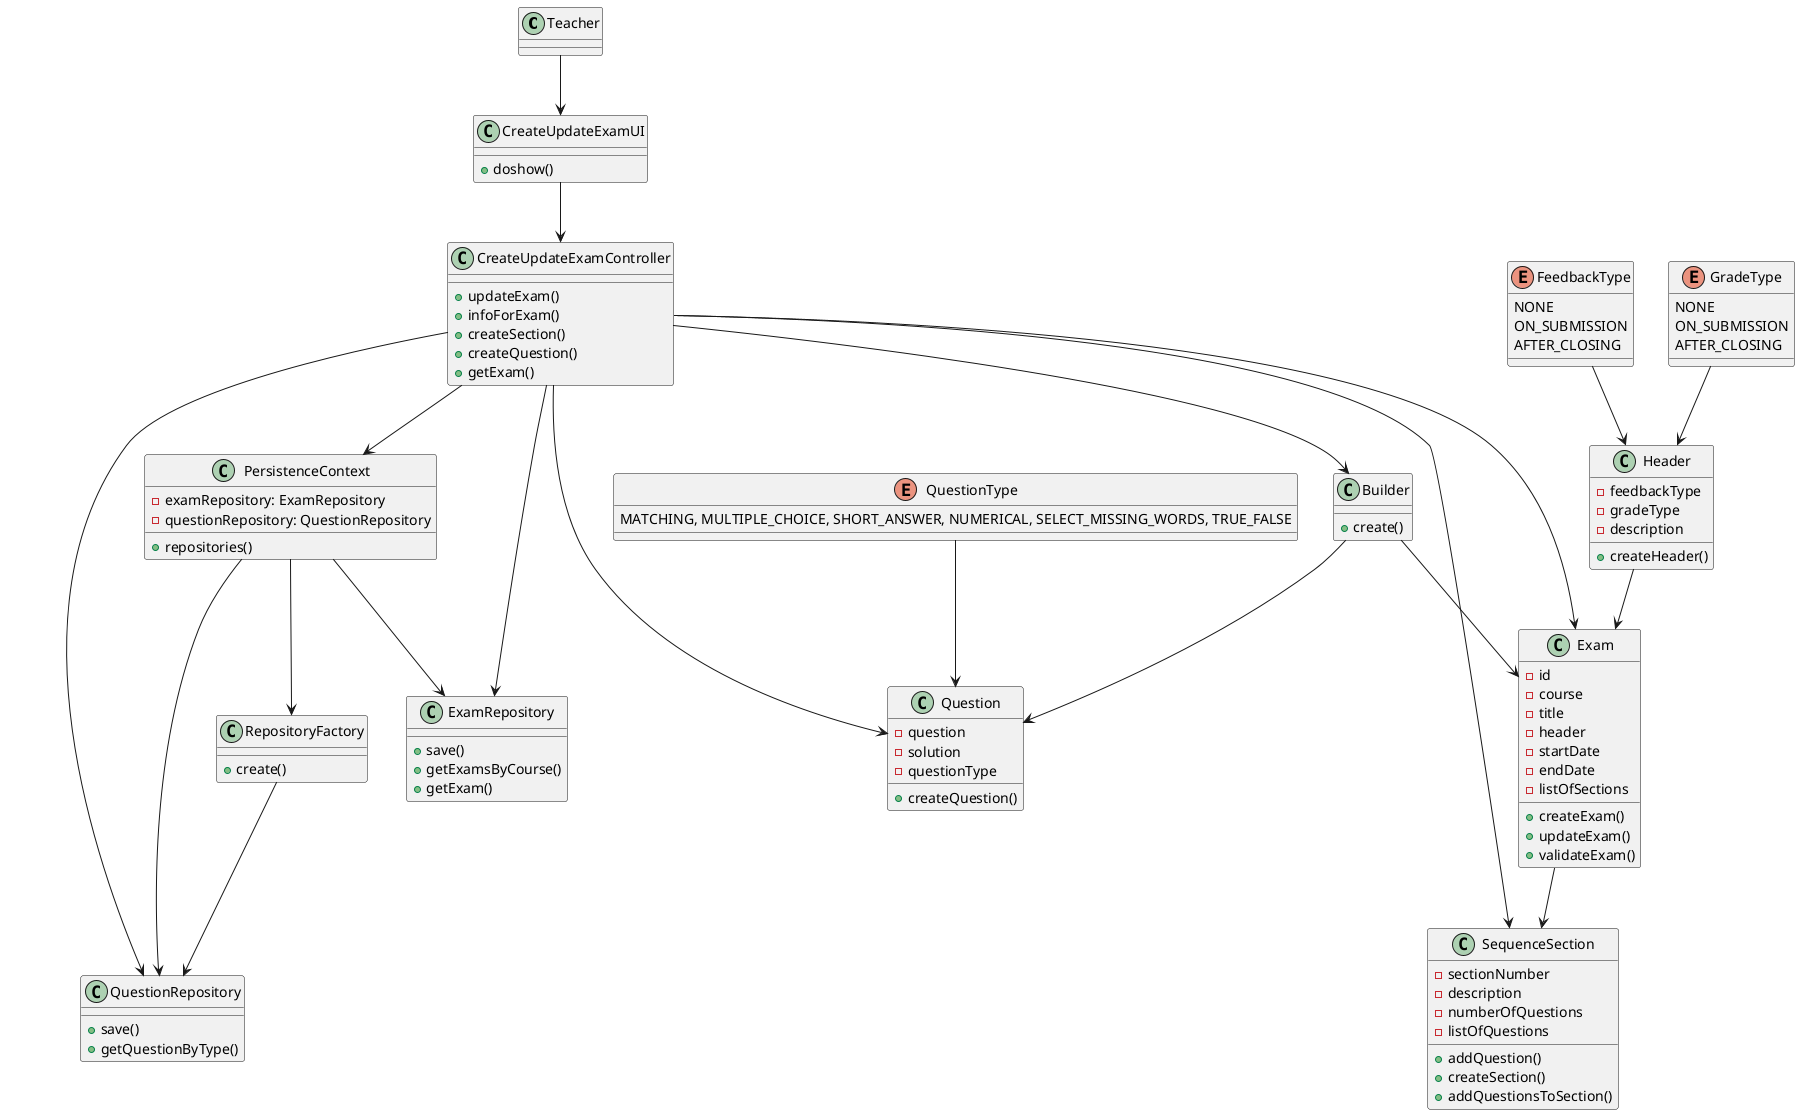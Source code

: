 @startuml

class Teacher
class CreateUpdateExamUI {
    +doshow()
}
class CreateUpdateExamController {
    +updateExam()
    +infoForExam()
    +createSection()
    +createQuestion()
    +getExam()
}
class PersistenceContext {
    -examRepository: ExamRepository
    -questionRepository: QuestionRepository
    +repositories()
}
class RepositoryFactory {
    +create()
}
class Header {
    -feedbackType
    -gradeType
    -description
    +createHeader()
}
enum FeedbackType {
  NONE
  ON_SUBMISSION
  AFTER_CLOSING
}

enum GradeType {
  NONE
  ON_SUBMISSION
  AFTER_CLOSING
}

enum QuestionType {
  MATCHING, MULTIPLE_CHOICE, SHORT_ANSWER, NUMERICAL, SELECT_MISSING_WORDS, TRUE_FALSE
}

class Builder {
    +create()
}
class SequenceSection {
    -sectionNumber
    -description
    -numberOfQuestions
    -listOfQuestions
    +addQuestion()
    +createSection()
    +addQuestionsToSection()
}
class Question {
    -question
    -solution
    -questionType
    +createQuestion()
}
class Exam {
    -id
    -course
    -title
    -header
    -startDate
    -endDate
    -listOfSections
    +createExam()
    +updateExam()
    +validateExam()
}
class ExamRepository {
    +save()
    +getExamsByCourse()
    +getExam()
}
class QuestionRepository {
    +save()
    +getQuestionByType()
}

Teacher --> CreateUpdateExamUI
CreateUpdateExamUI --> CreateUpdateExamController
CreateUpdateExamController --> PersistenceContext
CreateUpdateExamController --> SequenceSection
CreateUpdateExamController --> Question
CreateUpdateExamController --> Exam
CreateUpdateExamController --> Builder
PersistenceContext --> ExamRepository
PersistenceContext --> QuestionRepository
PersistenceContext --> RepositoryFactory
RepositoryFactory --> QuestionRepository
Builder --> Question
Builder --> Exam
CreateUpdateExamController --> ExamRepository
CreateUpdateExamController --> QuestionRepository
Exam --> SequenceSection
FeedbackType-->Header
GradeType-->Header
Header-->Exam
QuestionType-->Question

@enduml
